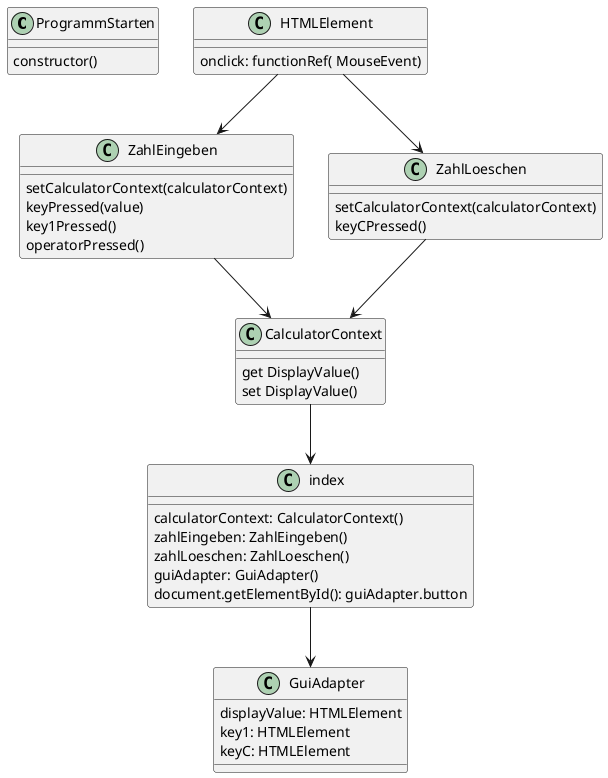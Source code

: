 @startuml


class ProgrammStarten{
constructor()
}
class HTMLElement{
onclick: functionRef( MouseEvent)
}
class ZahlEingeben{
setCalculatorContext(calculatorContext)
keyPressed(value)
key1Pressed()
operatorPressed()
}
class ZahlLoeschen{
setCalculatorContext(calculatorContext)
keyCPressed()
}
class CalculatorContext{
get DisplayValue()
set DisplayValue()
}
class index{
calculatorContext: CalculatorContext()
zahlEingeben: ZahlEingeben()
zahlLoeschen: ZahlLoeschen()
guiAdapter: GuiAdapter()
document.getElementById(): guiAdapter.button
}
class GuiAdapter{
displayValue: HTMLElement
key1: HTMLElement
keyC: HTMLElement
}
HTMLElement --> ZahlEingeben
HTMLElement --> ZahlLoeschen
ZahlEingeben --> CalculatorContext
ZahlLoeschen --> CalculatorContext
CalculatorContext --> index
index --> GuiAdapter



@enduml